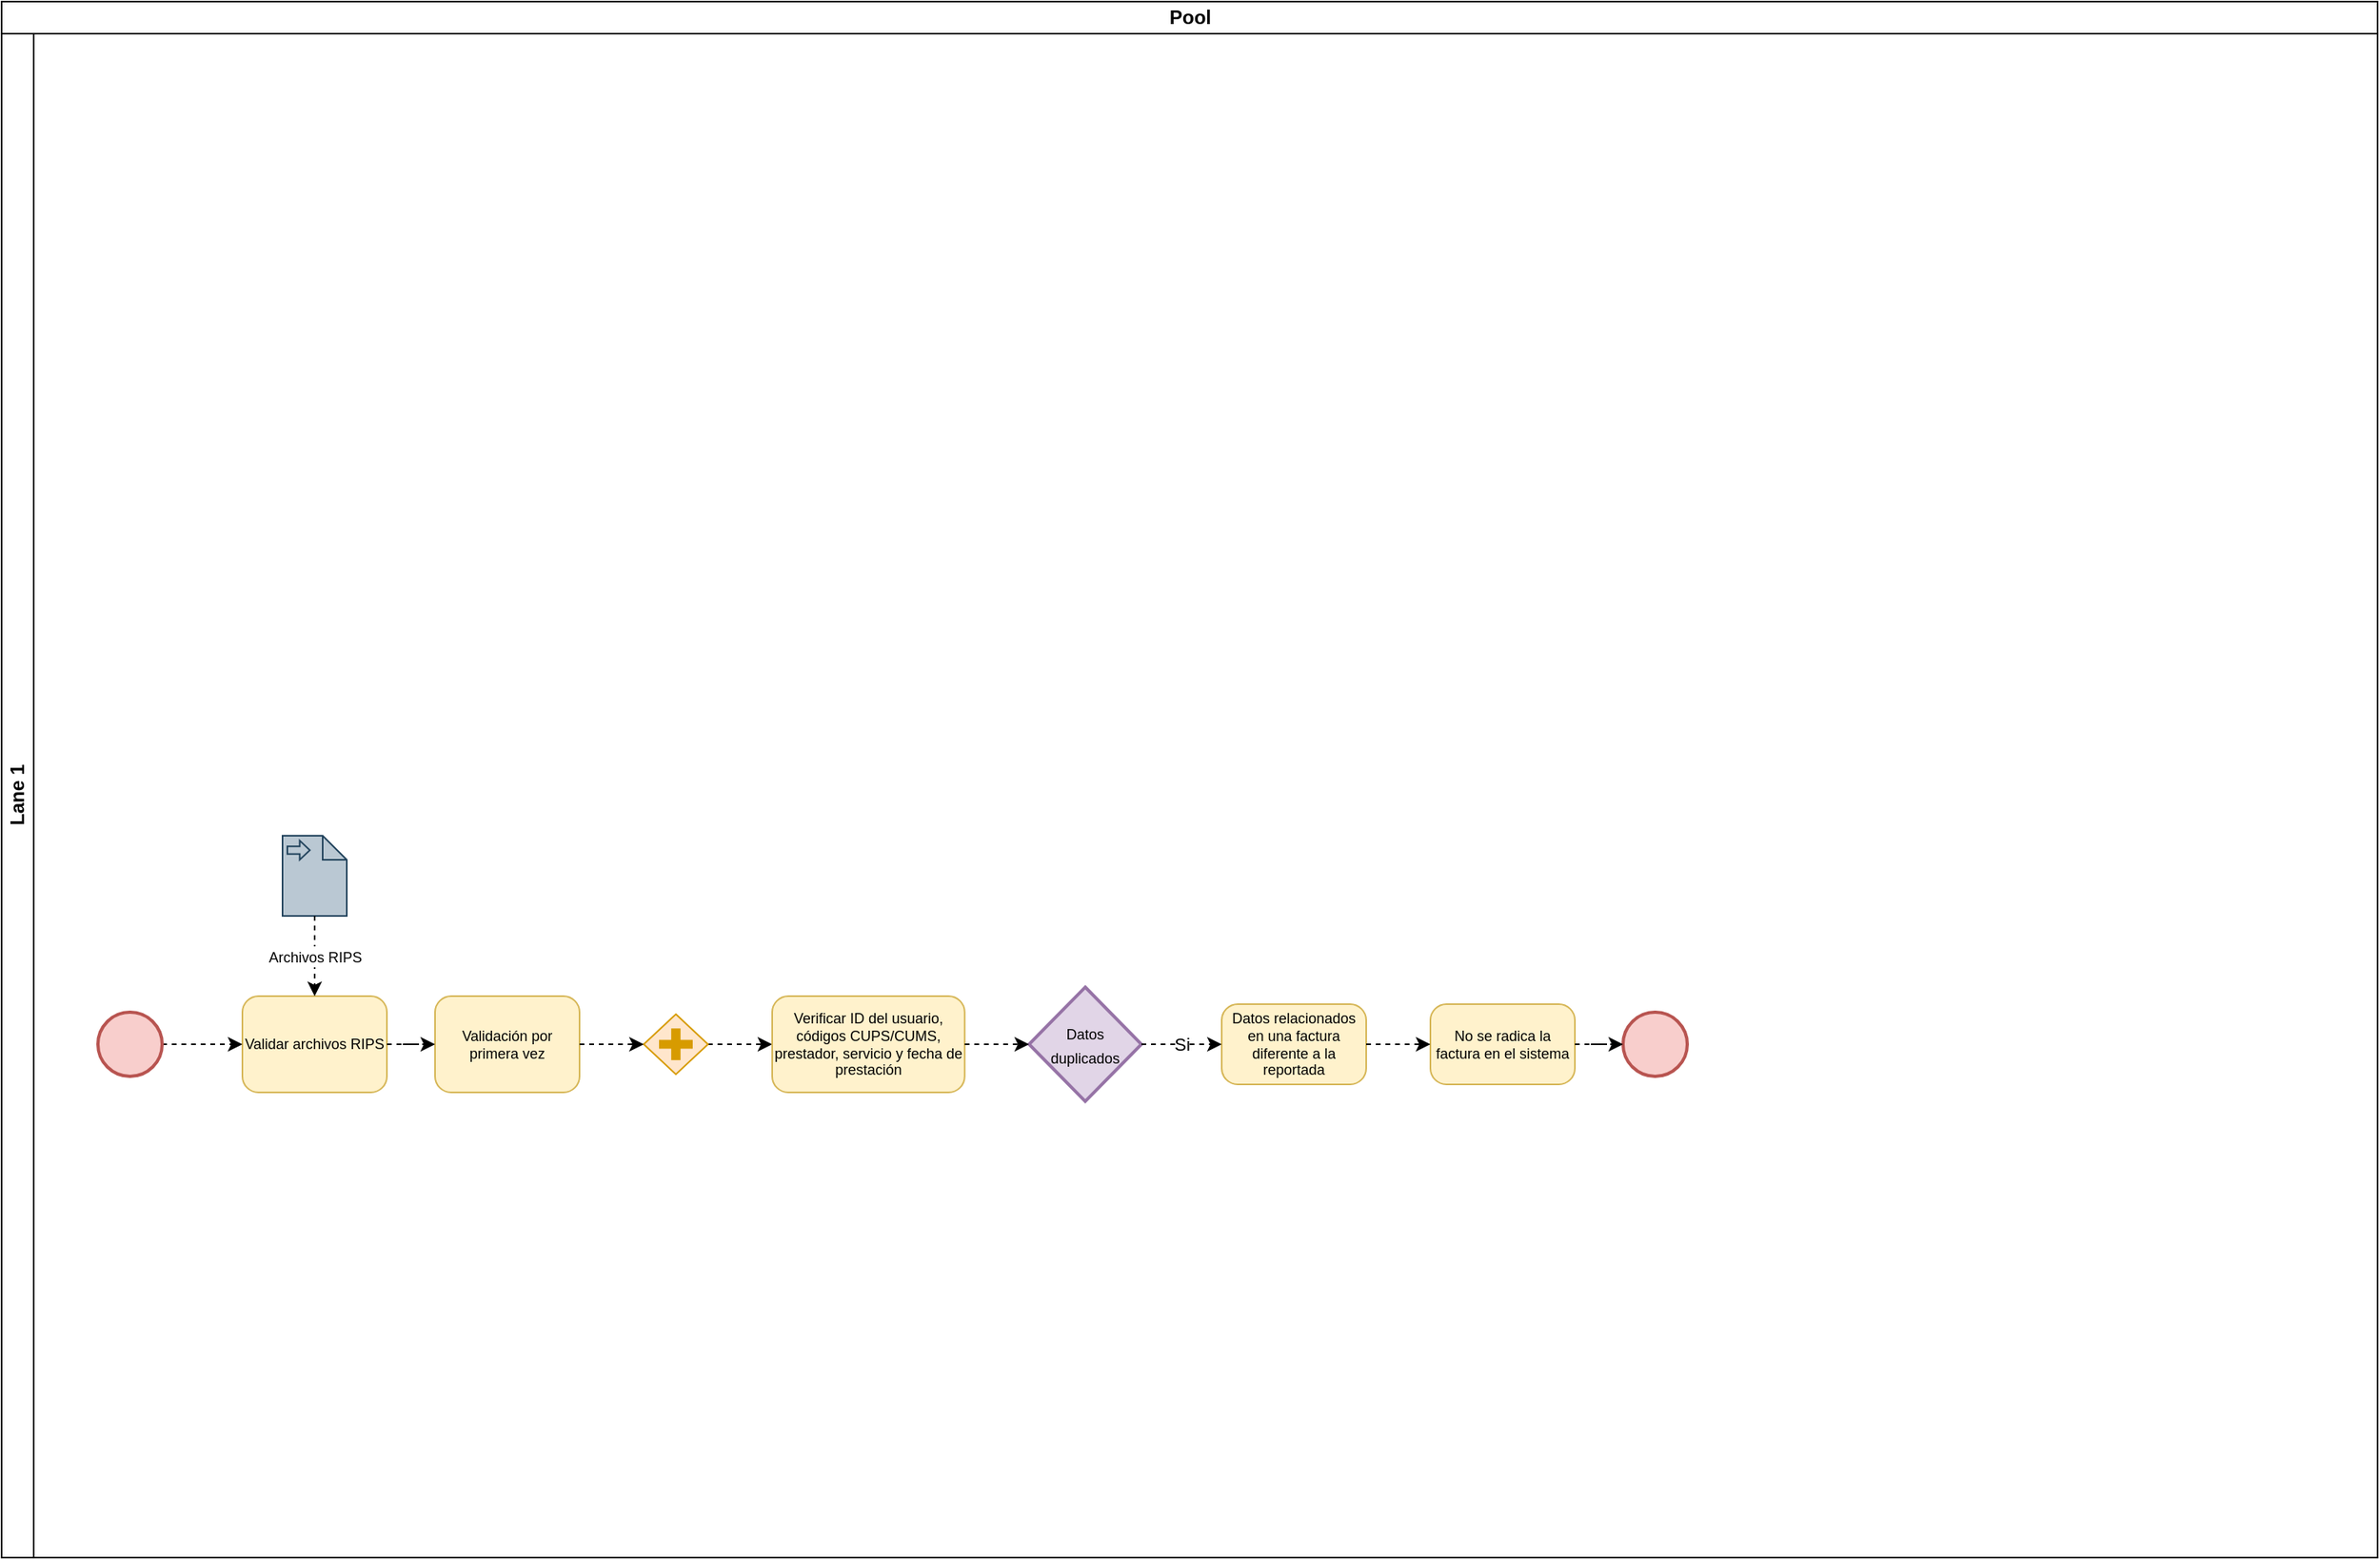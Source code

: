 <mxfile version="21.1.2" type="github">
  <diagram id="kyNIIBFYwi3PLxOYdT3i" name="Página-2">
    <mxGraphModel dx="1434" dy="764" grid="1" gridSize="10" guides="1" tooltips="1" connect="1" arrows="1" fold="1" page="1" pageScale="1" pageWidth="1654" pageHeight="2336" math="0" shadow="0">
      <root>
        <mxCell id="0" />
        <mxCell id="1" parent="0" />
        <mxCell id="pMKCEfHnvMBUZbaVZpTq-1" value="Pool" style="swimlane;childLayout=stackLayout;resizeParent=1;resizeParentMax=0;horizontal=1;startSize=20;horizontalStack=0;html=1;" parent="1" vertex="1">
          <mxGeometry x="20" y="20" width="1480" height="970" as="geometry" />
        </mxCell>
        <mxCell id="pMKCEfHnvMBUZbaVZpTq-2" value="Lane 1" style="swimlane;startSize=20;horizontal=0;html=1;" parent="pMKCEfHnvMBUZbaVZpTq-1" vertex="1">
          <mxGeometry y="20" width="1480" height="950" as="geometry" />
        </mxCell>
        <mxCell id="CT9fACoQjF7vQsgSXzen-96" value="" style="strokeWidth=2;html=1;shape=mxgraph.flowchart.start_2;whiteSpace=wrap;fillColor=#f8cecc;strokeColor=#b85450;" parent="pMKCEfHnvMBUZbaVZpTq-2" vertex="1">
          <mxGeometry x="1010" y="610" width="40" height="40" as="geometry" />
        </mxCell>
        <mxCell id="CT9fACoQjF7vQsgSXzen-5" value="Validar archivos RIPS" style="points=[[0.25,0,0],[0.5,0,0],[0.75,0,0],[1,0.25,0],[1,0.5,0],[1,0.75,0],[0.75,1,0],[0.5,1,0],[0.25,1,0],[0,0.75,0],[0,0.5,0],[0,0.25,0]];shape=mxgraph.bpmn.task;whiteSpace=wrap;rectStyle=rounded;size=10;html=1;taskMarker=abstract;fontSize=9;fillColor=#fff2cc;strokeColor=#d6b656;" parent="pMKCEfHnvMBUZbaVZpTq-2" vertex="1">
          <mxGeometry x="150" y="600" width="90" height="60" as="geometry" />
        </mxCell>
        <mxCell id="CT9fACoQjF7vQsgSXzen-9" value="" style="shape=mxgraph.bpmn.data;labelPosition=center;verticalLabelPosition=bottom;align=center;verticalAlign=top;whiteSpace=wrap;size=15;html=1;bpmnTransferType=input;fontSize=9;fillColor=#bac8d3;strokeColor=#23445d;" parent="pMKCEfHnvMBUZbaVZpTq-2" vertex="1">
          <mxGeometry x="175" y="500" width="40" height="50" as="geometry" />
        </mxCell>
        <mxCell id="CT9fACoQjF7vQsgSXzen-8" value="&lt;font style=&quot;font-size: 9px;&quot;&gt;Archivos RIPS&lt;/font&gt;" style="edgeStyle=orthogonalEdgeStyle;rounded=0;orthogonalLoop=1;jettySize=auto;html=1;dashed=1;entryX=0.5;entryY=0;entryDx=0;entryDy=0;entryPerimeter=0;" parent="pMKCEfHnvMBUZbaVZpTq-2" source="CT9fACoQjF7vQsgSXzen-9" target="CT9fACoQjF7vQsgSXzen-5" edge="1">
          <mxGeometry relative="1" as="geometry">
            <mxPoint x="345" y="600" as="targetPoint" />
          </mxGeometry>
        </mxCell>
        <mxCell id="CT9fACoQjF7vQsgSXzen-43" value="Validación por primera vez" style="points=[[0.25,0,0],[0.5,0,0],[0.75,0,0],[1,0.25,0],[1,0.5,0],[1,0.75,0],[0.75,1,0],[0.5,1,0],[0.25,1,0],[0,0.75,0],[0,0.5,0],[0,0.25,0]];shape=mxgraph.bpmn.task;whiteSpace=wrap;rectStyle=rounded;size=10;html=1;taskMarker=abstract;fontSize=9;fillColor=#fff2cc;strokeColor=#d6b656;" parent="pMKCEfHnvMBUZbaVZpTq-2" vertex="1">
          <mxGeometry x="270" y="600" width="90" height="60" as="geometry" />
        </mxCell>
        <mxCell id="CT9fACoQjF7vQsgSXzen-16" style="edgeStyle=orthogonalEdgeStyle;rounded=0;orthogonalLoop=1;jettySize=auto;html=1;dashed=1;entryX=0;entryY=0.5;entryDx=0;entryDy=0;entryPerimeter=0;" parent="pMKCEfHnvMBUZbaVZpTq-2" source="CT9fACoQjF7vQsgSXzen-5" target="CT9fACoQjF7vQsgSXzen-43" edge="1">
          <mxGeometry relative="1" as="geometry">
            <mxPoint x="570" y="630" as="targetPoint" />
            <Array as="points" />
          </mxGeometry>
        </mxCell>
        <mxCell id="CT9fACoQjF7vQsgSXzen-99" style="edgeStyle=orthogonalEdgeStyle;rounded=0;orthogonalLoop=1;jettySize=auto;html=1;entryX=0;entryY=0.5;entryDx=0;entryDy=0;entryPerimeter=0;dashed=1;" parent="pMKCEfHnvMBUZbaVZpTq-2" source="CT9fACoQjF7vQsgSXzen-15" target="CT9fACoQjF7vQsgSXzen-18" edge="1">
          <mxGeometry relative="1" as="geometry" />
        </mxCell>
        <mxCell id="CT9fACoQjF7vQsgSXzen-15" value="" style="points=[[0.25,0.25,0],[0.5,0,0],[0.75,0.25,0],[1,0.5,0],[0.75,0.75,0],[0.5,1,0],[0.25,0.75,0],[0,0.5,0]];shape=mxgraph.bpmn.gateway2;html=1;verticalLabelPosition=bottom;labelBackgroundColor=#ffffff;verticalAlign=top;align=center;perimeter=rhombusPerimeter;outlineConnect=0;outline=none;symbol=none;gwType=parallel;fillColor=#ffe6cc;strokeColor=#d79b00;" parent="pMKCEfHnvMBUZbaVZpTq-2" vertex="1">
          <mxGeometry x="400" y="611.25" width="40" height="37.5" as="geometry" />
        </mxCell>
        <mxCell id="CT9fACoQjF7vQsgSXzen-42" style="edgeStyle=orthogonalEdgeStyle;rounded=0;orthogonalLoop=1;jettySize=auto;html=1;entryX=0;entryY=0.5;entryDx=0;entryDy=0;entryPerimeter=0;dashed=1;" parent="pMKCEfHnvMBUZbaVZpTq-2" source="CT9fACoQjF7vQsgSXzen-43" target="CT9fACoQjF7vQsgSXzen-15" edge="1">
          <mxGeometry relative="1" as="geometry" />
        </mxCell>
        <mxCell id="CT9fACoQjF7vQsgSXzen-18" value="Verificar ID del usuario, códigos CUPS/CUMS, prestador, servicio y fecha de prestación" style="points=[[0.25,0,0],[0.5,0,0],[0.75,0,0],[1,0.25,0],[1,0.5,0],[1,0.75,0],[0.75,1,0],[0.5,1,0],[0.25,1,0],[0,0.75,0],[0,0.5,0],[0,0.25,0]];shape=mxgraph.bpmn.task;whiteSpace=wrap;rectStyle=rounded;size=10;html=1;taskMarker=abstract;fontSize=9;fillColor=#fff2cc;strokeColor=#d6b656;" parent="pMKCEfHnvMBUZbaVZpTq-2" vertex="1">
          <mxGeometry x="480" y="600" width="119.89" height="60" as="geometry" />
        </mxCell>
        <mxCell id="CT9fACoQjF7vQsgSXzen-47" value="&lt;font style=&quot;font-size: 9px;&quot;&gt;Datos duplicados&lt;/font&gt;" style="strokeWidth=2;html=1;shape=mxgraph.flowchart.decision;whiteSpace=wrap;fillColor=#e1d5e7;strokeColor=#9673a6;" parent="pMKCEfHnvMBUZbaVZpTq-2" vertex="1">
          <mxGeometry x="640.0" y="594.38" width="70" height="71.25" as="geometry" />
        </mxCell>
        <mxCell id="CT9fACoQjF7vQsgSXzen-17" style="edgeStyle=orthogonalEdgeStyle;rounded=0;orthogonalLoop=1;jettySize=auto;html=1;dashed=1;entryX=0;entryY=0.5;entryDx=0;entryDy=0;entryPerimeter=0;" parent="pMKCEfHnvMBUZbaVZpTq-2" source="CT9fACoQjF7vQsgSXzen-18" target="CT9fACoQjF7vQsgSXzen-47" edge="1">
          <mxGeometry relative="1" as="geometry">
            <mxPoint x="910" y="600.01" as="targetPoint" />
            <Array as="points" />
          </mxGeometry>
        </mxCell>
        <mxCell id="CT9fACoQjF7vQsgSXzen-50" value="Datos relacionados en una factura diferente a la reportada" style="points=[[0.25,0,0],[0.5,0,0],[0.75,0,0],[1,0.25,0],[1,0.5,0],[1,0.75,0],[0.75,1,0],[0.5,1,0],[0.25,1,0],[0,0.75,0],[0,0.5,0],[0,0.25,0]];shape=mxgraph.bpmn.task;whiteSpace=wrap;rectStyle=rounded;size=10;html=1;taskMarker=abstract;fontSize=9;fillColor=#fff2cc;strokeColor=#d6b656;" parent="pMKCEfHnvMBUZbaVZpTq-2" vertex="1">
          <mxGeometry x="760" y="605" width="90" height="50" as="geometry" />
        </mxCell>
        <mxCell id="CT9fACoQjF7vQsgSXzen-46" value="Si" style="edgeStyle=orthogonalEdgeStyle;rounded=0;orthogonalLoop=1;jettySize=auto;html=1;dashed=1;entryX=0;entryY=0.5;entryDx=0;entryDy=0;entryPerimeter=0;" parent="pMKCEfHnvMBUZbaVZpTq-2" source="CT9fACoQjF7vQsgSXzen-47" target="CT9fACoQjF7vQsgSXzen-50" edge="1">
          <mxGeometry relative="1" as="geometry">
            <mxPoint x="1070" y="630.005" as="targetPoint" />
          </mxGeometry>
        </mxCell>
        <mxCell id="CT9fACoQjF7vQsgSXzen-52" value="No se radica la factura en el sistema" style="points=[[0.25,0,0],[0.5,0,0],[0.75,0,0],[1,0.25,0],[1,0.5,0],[1,0.75,0],[0.75,1,0],[0.5,1,0],[0.25,1,0],[0,0.75,0],[0,0.5,0],[0,0.25,0]];shape=mxgraph.bpmn.task;whiteSpace=wrap;rectStyle=rounded;size=10;html=1;taskMarker=abstract;fontSize=9;fillColor=#fff2cc;strokeColor=#d6b656;" parent="pMKCEfHnvMBUZbaVZpTq-2" vertex="1">
          <mxGeometry x="890" y="605" width="90" height="50" as="geometry" />
        </mxCell>
        <mxCell id="CT9fACoQjF7vQsgSXzen-49" style="edgeStyle=orthogonalEdgeStyle;rounded=0;orthogonalLoop=1;jettySize=auto;html=1;dashed=1;entryX=0;entryY=0.5;entryDx=0;entryDy=0;entryPerimeter=0;" parent="pMKCEfHnvMBUZbaVZpTq-2" source="CT9fACoQjF7vQsgSXzen-50" target="CT9fACoQjF7vQsgSXzen-52" edge="1">
          <mxGeometry relative="1" as="geometry">
            <mxPoint x="1220" y="630" as="targetPoint" />
          </mxGeometry>
        </mxCell>
        <mxCell id="CT9fACoQjF7vQsgSXzen-51" style="edgeStyle=orthogonalEdgeStyle;rounded=0;orthogonalLoop=1;jettySize=auto;html=1;entryX=0;entryY=0.5;entryDx=0;entryDy=0;entryPerimeter=0;dashed=1;" parent="pMKCEfHnvMBUZbaVZpTq-2" source="CT9fACoQjF7vQsgSXzen-52" target="CT9fACoQjF7vQsgSXzen-96" edge="1">
          <mxGeometry relative="1" as="geometry">
            <mxPoint x="1350" y="630.01" as="targetPoint" />
          </mxGeometry>
        </mxCell>
        <mxCell id="CT9fACoQjF7vQsgSXzen-1" style="edgeStyle=orthogonalEdgeStyle;rounded=0;orthogonalLoop=1;jettySize=auto;html=1;dashed=1;entryX=0;entryY=0.5;entryDx=0;entryDy=0;entryPerimeter=0;" parent="1" source="CT9fACoQjF7vQsgSXzen-2" target="CT9fACoQjF7vQsgSXzen-5" edge="1">
          <mxGeometry relative="1" as="geometry">
            <mxPoint x="160" y="670" as="targetPoint" />
          </mxGeometry>
        </mxCell>
        <mxCell id="CT9fACoQjF7vQsgSXzen-2" value="" style="strokeWidth=2;html=1;shape=mxgraph.flowchart.start_2;whiteSpace=wrap;fillColor=#f8cecc;strokeColor=#b85450;" parent="1" vertex="1">
          <mxGeometry x="80" y="650" width="40" height="40" as="geometry" />
        </mxCell>
      </root>
    </mxGraphModel>
  </diagram>
</mxfile>
